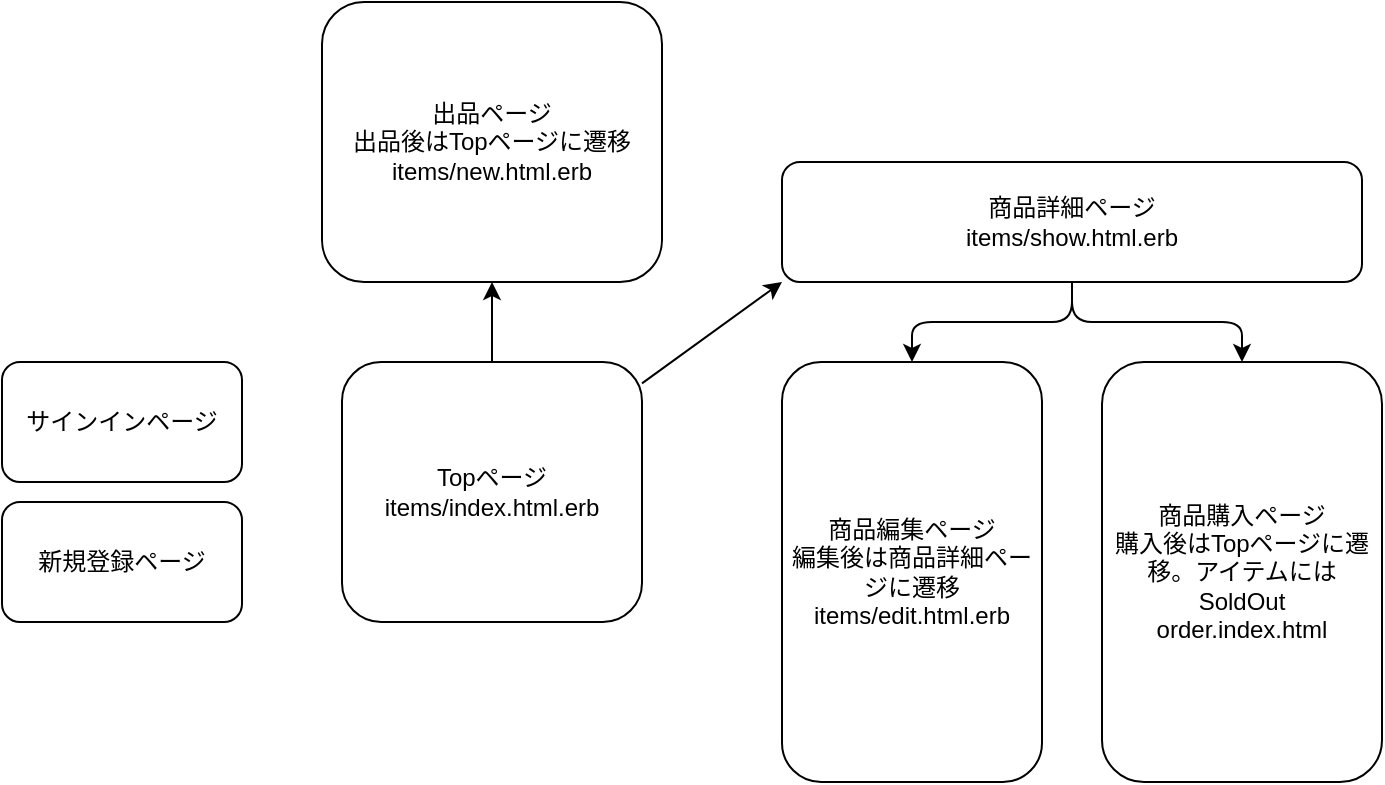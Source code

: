 <mxfile>
    <diagram id="LKlxxRDHtINEQZ7O_DLG" name="ページ1">
        <mxGraphModel dx="828" dy="546" grid="1" gridSize="10" guides="1" tooltips="1" connect="1" arrows="1" fold="1" page="1" pageScale="1" pageWidth="827" pageHeight="1169" math="0" shadow="0">
            <root>
                <mxCell id="0"/>
                <mxCell id="1" parent="0"/>
                <mxCell id="11" style="edgeStyle=none;html=1;entryX=0.5;entryY=1;entryDx=0;entryDy=0;" edge="1" parent="1" source="2" target="5">
                    <mxGeometry relative="1" as="geometry"/>
                </mxCell>
                <mxCell id="19" value="" style="edgeStyle=none;html=1;entryX=0;entryY=1;entryDx=0;entryDy=0;" edge="1" parent="1" source="2" target="6">
                    <mxGeometry relative="1" as="geometry"/>
                </mxCell>
                <mxCell id="2" value="Topページ&lt;br&gt;items/index.html.erb" style="rounded=1;whiteSpace=wrap;html=1;" vertex="1" parent="1">
                    <mxGeometry x="230" y="200" width="150" height="130" as="geometry"/>
                </mxCell>
                <mxCell id="3" value="サインインページ" style="rounded=1;whiteSpace=wrap;html=1;" vertex="1" parent="1">
                    <mxGeometry x="60" y="200" width="120" height="60" as="geometry"/>
                </mxCell>
                <mxCell id="4" value="新規登録ページ" style="rounded=1;whiteSpace=wrap;html=1;" vertex="1" parent="1">
                    <mxGeometry x="60" y="270" width="120" height="60" as="geometry"/>
                </mxCell>
                <mxCell id="5" value="出品ページ&lt;br&gt;出品後はTopページに遷移&lt;br&gt;items/new.html.erb&lt;br&gt;" style="rounded=1;whiteSpace=wrap;html=1;" vertex="1" parent="1">
                    <mxGeometry x="220" y="20" width="170" height="140" as="geometry"/>
                </mxCell>
                <mxCell id="22" style="edgeStyle=orthogonalEdgeStyle;html=1;entryX=0.5;entryY=0;entryDx=0;entryDy=0;" edge="1" parent="1" source="6" target="7">
                    <mxGeometry relative="1" as="geometry"/>
                </mxCell>
                <mxCell id="23" style="edgeStyle=orthogonalEdgeStyle;html=1;entryX=0.5;entryY=0;entryDx=0;entryDy=0;" edge="1" parent="1" source="6" target="8">
                    <mxGeometry relative="1" as="geometry"/>
                </mxCell>
                <mxCell id="6" value="商品詳細ページ&lt;br&gt;items/show.html.erb" style="rounded=1;whiteSpace=wrap;html=1;" vertex="1" parent="1">
                    <mxGeometry x="450" y="100" width="290" height="60" as="geometry"/>
                </mxCell>
                <mxCell id="7" value="商品編集ページ&lt;br&gt;編集後は商品詳細ページに遷移&lt;br&gt;items/edit.html.erb" style="rounded=1;whiteSpace=wrap;html=1;" vertex="1" parent="1">
                    <mxGeometry x="450" y="200" width="130" height="210" as="geometry"/>
                </mxCell>
                <mxCell id="8" value="商品購入ページ&lt;br&gt;購入後はTopページに遷移。アイテムにはSoldOut&lt;br&gt;order.index.html" style="rounded=1;whiteSpace=wrap;html=1;" vertex="1" parent="1">
                    <mxGeometry x="610" y="200" width="140" height="210" as="geometry"/>
                </mxCell>
            </root>
        </mxGraphModel>
    </diagram>
    <diagram id="ylYL11fd4KO1pm-ncf2v" name="ページ2">
        <mxGraphModel dx="828" dy="546" grid="1" gridSize="10" guides="1" tooltips="1" connect="1" arrows="1" fold="1" page="1" pageScale="1" pageWidth="827" pageHeight="1169" math="0" shadow="0">
            <root>
                <mxCell id="0"/>
                <mxCell id="1" parent="0"/>
                <mxCell id="1OHvHoBUi22OHXLOxnJn-1" value="Ordersテーブル 購入記録" style="shape=table;startSize=30;container=1;collapsible=1;childLayout=tableLayout;fixedRows=1;rowLines=0;fontStyle=1;align=center;resizeLast=1;" vertex="1" parent="1">
                    <mxGeometry x="510" y="80" width="230" height="150" as="geometry"/>
                </mxCell>
                <mxCell id="1OHvHoBUi22OHXLOxnJn-2" value="" style="shape=tableRow;horizontal=0;startSize=0;swimlaneHead=0;swimlaneBody=0;fillColor=none;collapsible=0;dropTarget=0;points=[[0,0.5],[1,0.5]];portConstraint=eastwest;top=0;left=0;right=0;bottom=1;" vertex="1" parent="1OHvHoBUi22OHXLOxnJn-1">
                    <mxGeometry y="30" width="230" height="30" as="geometry"/>
                </mxCell>
                <mxCell id="1OHvHoBUi22OHXLOxnJn-3" value="PK" style="shape=partialRectangle;connectable=0;fillColor=none;top=0;left=0;bottom=0;right=0;fontStyle=1;overflow=hidden;" vertex="1" parent="1OHvHoBUi22OHXLOxnJn-2">
                    <mxGeometry width="30" height="30" as="geometry">
                        <mxRectangle width="30" height="30" as="alternateBounds"/>
                    </mxGeometry>
                </mxCell>
                <mxCell id="1OHvHoBUi22OHXLOxnJn-4" value="UniqueID" style="shape=partialRectangle;connectable=0;fillColor=none;top=0;left=0;bottom=0;right=0;align=left;spacingLeft=6;fontStyle=5;overflow=hidden;" vertex="1" parent="1OHvHoBUi22OHXLOxnJn-2">
                    <mxGeometry x="30" width="200" height="30" as="geometry">
                        <mxRectangle width="200" height="30" as="alternateBounds"/>
                    </mxGeometry>
                </mxCell>
                <mxCell id="1OHvHoBUi22OHXLOxnJn-187" value="" style="shape=tableRow;horizontal=0;startSize=0;swimlaneHead=0;swimlaneBody=0;fillColor=none;collapsible=0;dropTarget=0;points=[[0,0.5],[1,0.5]];portConstraint=eastwest;top=0;left=0;right=0;bottom=0;" vertex="1" parent="1OHvHoBUi22OHXLOxnJn-1">
                    <mxGeometry y="60" width="230" height="30" as="geometry"/>
                </mxCell>
                <mxCell id="1OHvHoBUi22OHXLOxnJn-188" value="FK" style="shape=partialRectangle;connectable=0;fillColor=none;top=0;left=0;bottom=0;right=0;fontStyle=0;overflow=hidden;" vertex="1" parent="1OHvHoBUi22OHXLOxnJn-187">
                    <mxGeometry width="30" height="30" as="geometry">
                        <mxRectangle width="30" height="30" as="alternateBounds"/>
                    </mxGeometry>
                </mxCell>
                <mxCell id="1OHvHoBUi22OHXLOxnJn-189" value="users" style="shape=partialRectangle;connectable=0;fillColor=none;top=0;left=0;bottom=0;right=0;align=left;spacingLeft=6;fontStyle=0;overflow=hidden;" vertex="1" parent="1OHvHoBUi22OHXLOxnJn-187">
                    <mxGeometry x="30" width="200" height="30" as="geometry">
                        <mxRectangle width="200" height="30" as="alternateBounds"/>
                    </mxGeometry>
                </mxCell>
                <mxCell id="1OHvHoBUi22OHXLOxnJn-191" value="" style="shape=tableRow;horizontal=0;startSize=0;swimlaneHead=0;swimlaneBody=0;fillColor=none;collapsible=0;dropTarget=0;points=[[0,0.5],[1,0.5]];portConstraint=eastwest;top=0;left=0;right=0;bottom=0;" vertex="1" parent="1OHvHoBUi22OHXLOxnJn-1">
                    <mxGeometry y="90" width="230" height="30" as="geometry"/>
                </mxCell>
                <mxCell id="1OHvHoBUi22OHXLOxnJn-192" value="FK" style="shape=partialRectangle;connectable=0;fillColor=none;top=0;left=0;bottom=0;right=0;fontStyle=0;overflow=hidden;" vertex="1" parent="1OHvHoBUi22OHXLOxnJn-191">
                    <mxGeometry width="30" height="30" as="geometry">
                        <mxRectangle width="30" height="30" as="alternateBounds"/>
                    </mxGeometry>
                </mxCell>
                <mxCell id="1OHvHoBUi22OHXLOxnJn-193" value="items" style="shape=partialRectangle;connectable=0;fillColor=none;top=0;left=0;bottom=0;right=0;align=left;spacingLeft=6;fontStyle=0;overflow=hidden;" vertex="1" parent="1OHvHoBUi22OHXLOxnJn-191">
                    <mxGeometry x="30" width="200" height="30" as="geometry">
                        <mxRectangle width="200" height="30" as="alternateBounds"/>
                    </mxGeometry>
                </mxCell>
                <mxCell id="1OHvHoBUi22OHXLOxnJn-196" value="" style="shape=tableRow;horizontal=0;startSize=0;swimlaneHead=0;swimlaneBody=0;fillColor=none;collapsible=0;dropTarget=0;points=[[0,0.5],[1,0.5]];portConstraint=eastwest;top=0;left=0;right=0;bottom=0;" vertex="1" parent="1OHvHoBUi22OHXLOxnJn-1">
                    <mxGeometry y="120" width="230" height="30" as="geometry"/>
                </mxCell>
                <mxCell id="1OHvHoBUi22OHXLOxnJn-197" value="FK" style="shape=partialRectangle;connectable=0;fillColor=none;top=0;left=0;bottom=0;right=0;fontStyle=0;overflow=hidden;" vertex="1" parent="1OHvHoBUi22OHXLOxnJn-196">
                    <mxGeometry width="30" height="30" as="geometry">
                        <mxRectangle width="30" height="30" as="alternateBounds"/>
                    </mxGeometry>
                </mxCell>
                <mxCell id="1OHvHoBUi22OHXLOxnJn-198" value="address" style="shape=partialRectangle;connectable=0;fillColor=none;top=0;left=0;bottom=0;right=0;align=left;spacingLeft=6;fontStyle=0;overflow=hidden;" vertex="1" parent="1OHvHoBUi22OHXLOxnJn-196">
                    <mxGeometry x="30" width="200" height="30" as="geometry">
                        <mxRectangle width="200" height="30" as="alternateBounds"/>
                    </mxGeometry>
                </mxCell>
                <mxCell id="1OHvHoBUi22OHXLOxnJn-14" value="addressテーブル　発送先情報" style="shape=table;startSize=30;container=1;collapsible=1;childLayout=tableLayout;fixedRows=1;rowLines=0;fontStyle=1;align=center;resizeLast=1;" vertex="1" parent="1">
                    <mxGeometry x="480" y="330" width="210" height="250" as="geometry"/>
                </mxCell>
                <mxCell id="1OHvHoBUi22OHXLOxnJn-15" value="" style="shape=tableRow;horizontal=0;startSize=0;swimlaneHead=0;swimlaneBody=0;fillColor=none;collapsible=0;dropTarget=0;points=[[0,0.5],[1,0.5]];portConstraint=eastwest;top=0;left=0;right=0;bottom=1;" vertex="1" parent="1OHvHoBUi22OHXLOxnJn-14">
                    <mxGeometry y="30" width="210" height="30" as="geometry"/>
                </mxCell>
                <mxCell id="1OHvHoBUi22OHXLOxnJn-16" value="PK" style="shape=partialRectangle;connectable=0;fillColor=none;top=0;left=0;bottom=0;right=0;fontStyle=1;overflow=hidden;" vertex="1" parent="1OHvHoBUi22OHXLOxnJn-15">
                    <mxGeometry width="30" height="30" as="geometry">
                        <mxRectangle width="30" height="30" as="alternateBounds"/>
                    </mxGeometry>
                </mxCell>
                <mxCell id="1OHvHoBUi22OHXLOxnJn-17" value="UniqueID" style="shape=partialRectangle;connectable=0;fillColor=none;top=0;left=0;bottom=0;right=0;align=left;spacingLeft=6;fontStyle=5;overflow=hidden;" vertex="1" parent="1OHvHoBUi22OHXLOxnJn-15">
                    <mxGeometry x="30" width="180" height="30" as="geometry">
                        <mxRectangle width="180" height="30" as="alternateBounds"/>
                    </mxGeometry>
                </mxCell>
                <mxCell id="1OHvHoBUi22OHXLOxnJn-18" value="" style="shape=tableRow;horizontal=0;startSize=0;swimlaneHead=0;swimlaneBody=0;fillColor=none;collapsible=0;dropTarget=0;points=[[0,0.5],[1,0.5]];portConstraint=eastwest;top=0;left=0;right=0;bottom=0;" vertex="1" parent="1OHvHoBUi22OHXLOxnJn-14">
                    <mxGeometry y="60" width="210" height="30" as="geometry"/>
                </mxCell>
                <mxCell id="1OHvHoBUi22OHXLOxnJn-19" value="" style="shape=partialRectangle;connectable=0;fillColor=none;top=0;left=0;bottom=0;right=0;editable=1;overflow=hidden;" vertex="1" parent="1OHvHoBUi22OHXLOxnJn-18">
                    <mxGeometry width="30" height="30" as="geometry">
                        <mxRectangle width="30" height="30" as="alternateBounds"/>
                    </mxGeometry>
                </mxCell>
                <mxCell id="1OHvHoBUi22OHXLOxnJn-20" value="郵便番号" style="shape=partialRectangle;connectable=0;fillColor=none;top=0;left=0;bottom=0;right=0;align=left;spacingLeft=6;overflow=hidden;" vertex="1" parent="1OHvHoBUi22OHXLOxnJn-18">
                    <mxGeometry x="30" width="180" height="30" as="geometry">
                        <mxRectangle width="180" height="30" as="alternateBounds"/>
                    </mxGeometry>
                </mxCell>
                <mxCell id="1OHvHoBUi22OHXLOxnJn-24" value="" style="shape=tableRow;horizontal=0;startSize=0;swimlaneHead=0;swimlaneBody=0;fillColor=none;collapsible=0;dropTarget=0;points=[[0,0.5],[1,0.5]];portConstraint=eastwest;top=0;left=0;right=0;bottom=0;" vertex="1" parent="1OHvHoBUi22OHXLOxnJn-14">
                    <mxGeometry y="90" width="210" height="40" as="geometry"/>
                </mxCell>
                <mxCell id="1OHvHoBUi22OHXLOxnJn-25" value="" style="shape=partialRectangle;connectable=0;fillColor=none;top=0;left=0;bottom=0;right=0;editable=1;overflow=hidden;" vertex="1" parent="1OHvHoBUi22OHXLOxnJn-24">
                    <mxGeometry width="30" height="40" as="geometry">
                        <mxRectangle width="30" height="40" as="alternateBounds"/>
                    </mxGeometry>
                </mxCell>
                <mxCell id="1OHvHoBUi22OHXLOxnJn-26" value="都道府県" style="shape=partialRectangle;connectable=0;fillColor=none;top=0;left=0;bottom=0;right=0;align=left;spacingLeft=6;overflow=hidden;" vertex="1" parent="1OHvHoBUi22OHXLOxnJn-24">
                    <mxGeometry x="30" width="180" height="40" as="geometry">
                        <mxRectangle width="180" height="40" as="alternateBounds"/>
                    </mxGeometry>
                </mxCell>
                <mxCell id="1OHvHoBUi22OHXLOxnJn-29" value="" style="shape=tableRow;horizontal=0;startSize=0;swimlaneHead=0;swimlaneBody=0;fillColor=none;collapsible=0;dropTarget=0;points=[[0,0.5],[1,0.5]];portConstraint=eastwest;top=0;left=0;right=0;bottom=0;" vertex="1" parent="1OHvHoBUi22OHXLOxnJn-14">
                    <mxGeometry y="130" width="210" height="30" as="geometry"/>
                </mxCell>
                <mxCell id="1OHvHoBUi22OHXLOxnJn-30" value="" style="shape=partialRectangle;connectable=0;fillColor=none;top=0;left=0;bottom=0;right=0;editable=1;overflow=hidden;" vertex="1" parent="1OHvHoBUi22OHXLOxnJn-29">
                    <mxGeometry width="30" height="30" as="geometry">
                        <mxRectangle width="30" height="30" as="alternateBounds"/>
                    </mxGeometry>
                </mxCell>
                <mxCell id="1OHvHoBUi22OHXLOxnJn-31" value="市区町村" style="shape=partialRectangle;connectable=0;fillColor=none;top=0;left=0;bottom=0;right=0;align=left;spacingLeft=6;overflow=hidden;" vertex="1" parent="1OHvHoBUi22OHXLOxnJn-29">
                    <mxGeometry x="30" width="180" height="30" as="geometry">
                        <mxRectangle width="180" height="30" as="alternateBounds"/>
                    </mxGeometry>
                </mxCell>
                <mxCell id="1OHvHoBUi22OHXLOxnJn-33" value="" style="shape=tableRow;horizontal=0;startSize=0;swimlaneHead=0;swimlaneBody=0;fillColor=none;collapsible=0;dropTarget=0;points=[[0,0.5],[1,0.5]];portConstraint=eastwest;top=0;left=0;right=0;bottom=0;" vertex="1" parent="1OHvHoBUi22OHXLOxnJn-14">
                    <mxGeometry y="160" width="210" height="30" as="geometry"/>
                </mxCell>
                <mxCell id="1OHvHoBUi22OHXLOxnJn-34" value="" style="shape=partialRectangle;connectable=0;fillColor=none;top=0;left=0;bottom=0;right=0;editable=1;overflow=hidden;" vertex="1" parent="1OHvHoBUi22OHXLOxnJn-33">
                    <mxGeometry width="30" height="30" as="geometry">
                        <mxRectangle width="30" height="30" as="alternateBounds"/>
                    </mxGeometry>
                </mxCell>
                <mxCell id="1OHvHoBUi22OHXLOxnJn-35" value="番地" style="shape=partialRectangle;connectable=0;fillColor=none;top=0;left=0;bottom=0;right=0;align=left;spacingLeft=6;overflow=hidden;" vertex="1" parent="1OHvHoBUi22OHXLOxnJn-33">
                    <mxGeometry x="30" width="180" height="30" as="geometry">
                        <mxRectangle width="180" height="30" as="alternateBounds"/>
                    </mxGeometry>
                </mxCell>
                <mxCell id="1OHvHoBUi22OHXLOxnJn-41" value="" style="shape=tableRow;horizontal=0;startSize=0;swimlaneHead=0;swimlaneBody=0;fillColor=none;collapsible=0;dropTarget=0;points=[[0,0.5],[1,0.5]];portConstraint=eastwest;top=0;left=0;right=0;bottom=0;" vertex="1" parent="1OHvHoBUi22OHXLOxnJn-14">
                    <mxGeometry y="190" width="210" height="30" as="geometry"/>
                </mxCell>
                <mxCell id="1OHvHoBUi22OHXLOxnJn-42" value="" style="shape=partialRectangle;connectable=0;fillColor=none;top=0;left=0;bottom=0;right=0;editable=1;overflow=hidden;" vertex="1" parent="1OHvHoBUi22OHXLOxnJn-41">
                    <mxGeometry width="30" height="30" as="geometry">
                        <mxRectangle width="30" height="30" as="alternateBounds"/>
                    </mxGeometry>
                </mxCell>
                <mxCell id="1OHvHoBUi22OHXLOxnJn-43" value="建物名(任意)" style="shape=partialRectangle;connectable=0;fillColor=none;top=0;left=0;bottom=0;right=0;align=left;spacingLeft=6;overflow=hidden;" vertex="1" parent="1OHvHoBUi22OHXLOxnJn-41">
                    <mxGeometry x="30" width="180" height="30" as="geometry">
                        <mxRectangle width="180" height="30" as="alternateBounds"/>
                    </mxGeometry>
                </mxCell>
                <mxCell id="1OHvHoBUi22OHXLOxnJn-37" value="" style="shape=tableRow;horizontal=0;startSize=0;swimlaneHead=0;swimlaneBody=0;fillColor=none;collapsible=0;dropTarget=0;points=[[0,0.5],[1,0.5]];portConstraint=eastwest;top=0;left=0;right=0;bottom=0;" vertex="1" parent="1OHvHoBUi22OHXLOxnJn-14">
                    <mxGeometry y="220" width="210" height="30" as="geometry"/>
                </mxCell>
                <mxCell id="1OHvHoBUi22OHXLOxnJn-38" value="" style="shape=partialRectangle;connectable=0;fillColor=none;top=0;left=0;bottom=0;right=0;editable=1;overflow=hidden;" vertex="1" parent="1OHvHoBUi22OHXLOxnJn-37">
                    <mxGeometry width="30" height="30" as="geometry">
                        <mxRectangle width="30" height="30" as="alternateBounds"/>
                    </mxGeometry>
                </mxCell>
                <mxCell id="1OHvHoBUi22OHXLOxnJn-39" value="電話番号" style="shape=partialRectangle;connectable=0;fillColor=none;top=0;left=0;bottom=0;right=0;align=left;spacingLeft=6;overflow=hidden;" vertex="1" parent="1OHvHoBUi22OHXLOxnJn-37">
                    <mxGeometry x="30" width="180" height="30" as="geometry">
                        <mxRectangle width="180" height="30" as="alternateBounds"/>
                    </mxGeometry>
                </mxCell>
                <mxCell id="1OHvHoBUi22OHXLOxnJn-44" value="配送先の住所情報は購入の都度入力。&lt;br&gt;" style="rounded=0;whiteSpace=wrap;html=1;" vertex="1" parent="1">
                    <mxGeometry x="690" y="330" width="120" height="250" as="geometry"/>
                </mxCell>
                <mxCell id="1OHvHoBUi22OHXLOxnJn-45" value="usersテーブル" style="shape=table;startSize=30;container=1;collapsible=1;childLayout=tableLayout;fixedRows=1;rowLines=0;fontStyle=1;align=center;resizeLast=1;" vertex="1" parent="1">
                    <mxGeometry x="30" y="80" width="180" height="300" as="geometry"/>
                </mxCell>
                <mxCell id="1OHvHoBUi22OHXLOxnJn-46" value="" style="shape=tableRow;horizontal=0;startSize=0;swimlaneHead=0;swimlaneBody=0;fillColor=none;collapsible=0;dropTarget=0;points=[[0,0.5],[1,0.5]];portConstraint=eastwest;top=0;left=0;right=0;bottom=1;" vertex="1" parent="1OHvHoBUi22OHXLOxnJn-45">
                    <mxGeometry y="30" width="180" height="30" as="geometry"/>
                </mxCell>
                <mxCell id="1OHvHoBUi22OHXLOxnJn-47" value="PK" style="shape=partialRectangle;connectable=0;fillColor=none;top=0;left=0;bottom=0;right=0;fontStyle=1;overflow=hidden;" vertex="1" parent="1OHvHoBUi22OHXLOxnJn-46">
                    <mxGeometry width="30" height="30" as="geometry">
                        <mxRectangle width="30" height="30" as="alternateBounds"/>
                    </mxGeometry>
                </mxCell>
                <mxCell id="1OHvHoBUi22OHXLOxnJn-48" value="UniqueID" style="shape=partialRectangle;connectable=0;fillColor=none;top=0;left=0;bottom=0;right=0;align=left;spacingLeft=6;fontStyle=5;overflow=hidden;" vertex="1" parent="1OHvHoBUi22OHXLOxnJn-46">
                    <mxGeometry x="30" width="150" height="30" as="geometry">
                        <mxRectangle width="150" height="30" as="alternateBounds"/>
                    </mxGeometry>
                </mxCell>
                <mxCell id="1OHvHoBUi22OHXLOxnJn-52" value="" style="shape=tableRow;horizontal=0;startSize=0;swimlaneHead=0;swimlaneBody=0;fillColor=none;collapsible=0;dropTarget=0;points=[[0,0.5],[1,0.5]];portConstraint=eastwest;top=0;left=0;right=0;bottom=0;" vertex="1" parent="1OHvHoBUi22OHXLOxnJn-45">
                    <mxGeometry y="60" width="180" height="30" as="geometry"/>
                </mxCell>
                <mxCell id="1OHvHoBUi22OHXLOxnJn-53" value="" style="shape=partialRectangle;connectable=0;fillColor=none;top=0;left=0;bottom=0;right=0;editable=1;overflow=hidden;" vertex="1" parent="1OHvHoBUi22OHXLOxnJn-52">
                    <mxGeometry width="30" height="30" as="geometry">
                        <mxRectangle width="30" height="30" as="alternateBounds"/>
                    </mxGeometry>
                </mxCell>
                <mxCell id="1OHvHoBUi22OHXLOxnJn-54" value="nickname" style="shape=partialRectangle;connectable=0;fillColor=none;top=0;left=0;bottom=0;right=0;align=left;spacingLeft=6;overflow=hidden;" vertex="1" parent="1OHvHoBUi22OHXLOxnJn-52">
                    <mxGeometry x="30" width="150" height="30" as="geometry">
                        <mxRectangle width="150" height="30" as="alternateBounds"/>
                    </mxGeometry>
                </mxCell>
                <mxCell id="1OHvHoBUi22OHXLOxnJn-55" value="" style="shape=tableRow;horizontal=0;startSize=0;swimlaneHead=0;swimlaneBody=0;fillColor=none;collapsible=0;dropTarget=0;points=[[0,0.5],[1,0.5]];portConstraint=eastwest;top=0;left=0;right=0;bottom=0;" vertex="1" parent="1OHvHoBUi22OHXLOxnJn-45">
                    <mxGeometry y="90" width="180" height="30" as="geometry"/>
                </mxCell>
                <mxCell id="1OHvHoBUi22OHXLOxnJn-56" value="" style="shape=partialRectangle;connectable=0;fillColor=none;top=0;left=0;bottom=0;right=0;editable=1;overflow=hidden;" vertex="1" parent="1OHvHoBUi22OHXLOxnJn-55">
                    <mxGeometry width="30" height="30" as="geometry">
                        <mxRectangle width="30" height="30" as="alternateBounds"/>
                    </mxGeometry>
                </mxCell>
                <mxCell id="1OHvHoBUi22OHXLOxnJn-57" value="email" style="shape=partialRectangle;connectable=0;fillColor=none;top=0;left=0;bottom=0;right=0;align=left;spacingLeft=6;overflow=hidden;" vertex="1" parent="1OHvHoBUi22OHXLOxnJn-55">
                    <mxGeometry x="30" width="150" height="30" as="geometry">
                        <mxRectangle width="150" height="30" as="alternateBounds"/>
                    </mxGeometry>
                </mxCell>
                <mxCell id="1OHvHoBUi22OHXLOxnJn-64" value="" style="shape=tableRow;horizontal=0;startSize=0;swimlaneHead=0;swimlaneBody=0;fillColor=none;collapsible=0;dropTarget=0;points=[[0,0.5],[1,0.5]];portConstraint=eastwest;top=0;left=0;right=0;bottom=0;" vertex="1" parent="1OHvHoBUi22OHXLOxnJn-45">
                    <mxGeometry y="120" width="180" height="30" as="geometry"/>
                </mxCell>
                <mxCell id="1OHvHoBUi22OHXLOxnJn-65" value="" style="shape=partialRectangle;connectable=0;fillColor=none;top=0;left=0;bottom=0;right=0;editable=1;overflow=hidden;" vertex="1" parent="1OHvHoBUi22OHXLOxnJn-64">
                    <mxGeometry width="30" height="30" as="geometry">
                        <mxRectangle width="30" height="30" as="alternateBounds"/>
                    </mxGeometry>
                </mxCell>
                <mxCell id="1OHvHoBUi22OHXLOxnJn-66" value="encrypted_password" style="shape=partialRectangle;connectable=0;fillColor=none;top=0;left=0;bottom=0;right=0;align=left;spacingLeft=6;overflow=hidden;" vertex="1" parent="1OHvHoBUi22OHXLOxnJn-64">
                    <mxGeometry x="30" width="150" height="30" as="geometry">
                        <mxRectangle width="150" height="30" as="alternateBounds"/>
                    </mxGeometry>
                </mxCell>
                <mxCell id="1OHvHoBUi22OHXLOxnJn-72" value="" style="shape=tableRow;horizontal=0;startSize=0;swimlaneHead=0;swimlaneBody=0;fillColor=none;collapsible=0;dropTarget=0;points=[[0,0.5],[1,0.5]];portConstraint=eastwest;top=0;left=0;right=0;bottom=0;" vertex="1" parent="1OHvHoBUi22OHXLOxnJn-45">
                    <mxGeometry y="150" width="180" height="30" as="geometry"/>
                </mxCell>
                <mxCell id="1OHvHoBUi22OHXLOxnJn-73" value="" style="shape=partialRectangle;connectable=0;fillColor=none;top=0;left=0;bottom=0;right=0;editable=1;overflow=hidden;" vertex="1" parent="1OHvHoBUi22OHXLOxnJn-72">
                    <mxGeometry width="30" height="30" as="geometry">
                        <mxRectangle width="30" height="30" as="alternateBounds"/>
                    </mxGeometry>
                </mxCell>
                <mxCell id="1OHvHoBUi22OHXLOxnJn-74" value="last_name" style="shape=partialRectangle;connectable=0;fillColor=none;top=0;left=0;bottom=0;right=0;align=left;spacingLeft=6;overflow=hidden;" vertex="1" parent="1OHvHoBUi22OHXLOxnJn-72">
                    <mxGeometry x="30" width="150" height="30" as="geometry">
                        <mxRectangle width="150" height="30" as="alternateBounds"/>
                    </mxGeometry>
                </mxCell>
                <mxCell id="1OHvHoBUi22OHXLOxnJn-76" value="" style="shape=tableRow;horizontal=0;startSize=0;swimlaneHead=0;swimlaneBody=0;fillColor=none;collapsible=0;dropTarget=0;points=[[0,0.5],[1,0.5]];portConstraint=eastwest;top=0;left=0;right=0;bottom=0;" vertex="1" parent="1OHvHoBUi22OHXLOxnJn-45">
                    <mxGeometry y="180" width="180" height="30" as="geometry"/>
                </mxCell>
                <mxCell id="1OHvHoBUi22OHXLOxnJn-77" value="" style="shape=partialRectangle;connectable=0;fillColor=none;top=0;left=0;bottom=0;right=0;editable=1;overflow=hidden;" vertex="1" parent="1OHvHoBUi22OHXLOxnJn-76">
                    <mxGeometry width="30" height="30" as="geometry">
                        <mxRectangle width="30" height="30" as="alternateBounds"/>
                    </mxGeometry>
                </mxCell>
                <mxCell id="1OHvHoBUi22OHXLOxnJn-78" value="first_name" style="shape=partialRectangle;connectable=0;fillColor=none;top=0;left=0;bottom=0;right=0;align=left;spacingLeft=6;overflow=hidden;" vertex="1" parent="1OHvHoBUi22OHXLOxnJn-76">
                    <mxGeometry x="30" width="150" height="30" as="geometry">
                        <mxRectangle width="150" height="30" as="alternateBounds"/>
                    </mxGeometry>
                </mxCell>
                <mxCell id="1OHvHoBUi22OHXLOxnJn-80" value="" style="shape=tableRow;horizontal=0;startSize=0;swimlaneHead=0;swimlaneBody=0;fillColor=none;collapsible=0;dropTarget=0;points=[[0,0.5],[1,0.5]];portConstraint=eastwest;top=0;left=0;right=0;bottom=0;" vertex="1" parent="1OHvHoBUi22OHXLOxnJn-45">
                    <mxGeometry y="210" width="180" height="30" as="geometry"/>
                </mxCell>
                <mxCell id="1OHvHoBUi22OHXLOxnJn-81" value="" style="shape=partialRectangle;connectable=0;fillColor=none;top=0;left=0;bottom=0;right=0;editable=1;overflow=hidden;" vertex="1" parent="1OHvHoBUi22OHXLOxnJn-80">
                    <mxGeometry width="30" height="30" as="geometry">
                        <mxRectangle width="30" height="30" as="alternateBounds"/>
                    </mxGeometry>
                </mxCell>
                <mxCell id="1OHvHoBUi22OHXLOxnJn-82" value="last_name_kana" style="shape=partialRectangle;connectable=0;fillColor=none;top=0;left=0;bottom=0;right=0;align=left;spacingLeft=6;overflow=hidden;" vertex="1" parent="1OHvHoBUi22OHXLOxnJn-80">
                    <mxGeometry x="30" width="150" height="30" as="geometry">
                        <mxRectangle width="150" height="30" as="alternateBounds"/>
                    </mxGeometry>
                </mxCell>
                <mxCell id="1OHvHoBUi22OHXLOxnJn-68" value="" style="shape=tableRow;horizontal=0;startSize=0;swimlaneHead=0;swimlaneBody=0;fillColor=none;collapsible=0;dropTarget=0;points=[[0,0.5],[1,0.5]];portConstraint=eastwest;top=0;left=0;right=0;bottom=0;" vertex="1" parent="1OHvHoBUi22OHXLOxnJn-45">
                    <mxGeometry y="240" width="180" height="30" as="geometry"/>
                </mxCell>
                <mxCell id="1OHvHoBUi22OHXLOxnJn-69" value="" style="shape=partialRectangle;connectable=0;fillColor=none;top=0;left=0;bottom=0;right=0;editable=1;overflow=hidden;" vertex="1" parent="1OHvHoBUi22OHXLOxnJn-68">
                    <mxGeometry width="30" height="30" as="geometry">
                        <mxRectangle width="30" height="30" as="alternateBounds"/>
                    </mxGeometry>
                </mxCell>
                <mxCell id="1OHvHoBUi22OHXLOxnJn-70" value="first_name_kana" style="shape=partialRectangle;connectable=0;fillColor=none;top=0;left=0;bottom=0;right=0;align=left;spacingLeft=6;overflow=hidden;" vertex="1" parent="1OHvHoBUi22OHXLOxnJn-68">
                    <mxGeometry x="30" width="150" height="30" as="geometry">
                        <mxRectangle width="150" height="30" as="alternateBounds"/>
                    </mxGeometry>
                </mxCell>
                <mxCell id="1OHvHoBUi22OHXLOxnJn-84" value="" style="shape=tableRow;horizontal=0;startSize=0;swimlaneHead=0;swimlaneBody=0;fillColor=none;collapsible=0;dropTarget=0;points=[[0,0.5],[1,0.5]];portConstraint=eastwest;top=0;left=0;right=0;bottom=0;" vertex="1" parent="1OHvHoBUi22OHXLOxnJn-45">
                    <mxGeometry y="270" width="180" height="30" as="geometry"/>
                </mxCell>
                <mxCell id="1OHvHoBUi22OHXLOxnJn-85" value="" style="shape=partialRectangle;connectable=0;fillColor=none;top=0;left=0;bottom=0;right=0;editable=1;overflow=hidden;" vertex="1" parent="1OHvHoBUi22OHXLOxnJn-84">
                    <mxGeometry width="30" height="30" as="geometry">
                        <mxRectangle width="30" height="30" as="alternateBounds"/>
                    </mxGeometry>
                </mxCell>
                <mxCell id="1OHvHoBUi22OHXLOxnJn-86" value="date_of_birth" style="shape=partialRectangle;connectable=0;fillColor=none;top=0;left=0;bottom=0;right=0;align=left;spacingLeft=6;overflow=hidden;" vertex="1" parent="1OHvHoBUi22OHXLOxnJn-84">
                    <mxGeometry x="30" width="150" height="30" as="geometry">
                        <mxRectangle width="150" height="30" as="alternateBounds"/>
                    </mxGeometry>
                </mxCell>
                <mxCell id="1OHvHoBUi22OHXLOxnJn-145" value="itemsテーブル" style="shape=table;startSize=30;container=1;collapsible=1;childLayout=tableLayout;fixedRows=1;rowLines=0;fontStyle=1;align=center;resizeLast=1;" vertex="1" parent="1">
                    <mxGeometry x="250" y="80" width="180" height="330" as="geometry"/>
                </mxCell>
                <mxCell id="1OHvHoBUi22OHXLOxnJn-146" value="" style="shape=tableRow;horizontal=0;startSize=0;swimlaneHead=0;swimlaneBody=0;fillColor=none;collapsible=0;dropTarget=0;points=[[0,0.5],[1,0.5]];portConstraint=eastwest;top=0;left=0;right=0;bottom=1;" vertex="1" parent="1OHvHoBUi22OHXLOxnJn-145">
                    <mxGeometry y="30" width="180" height="30" as="geometry"/>
                </mxCell>
                <mxCell id="1OHvHoBUi22OHXLOxnJn-147" value="PK" style="shape=partialRectangle;connectable=0;fillColor=none;top=0;left=0;bottom=0;right=0;fontStyle=1;overflow=hidden;" vertex="1" parent="1OHvHoBUi22OHXLOxnJn-146">
                    <mxGeometry width="30" height="30" as="geometry">
                        <mxRectangle width="30" height="30" as="alternateBounds"/>
                    </mxGeometry>
                </mxCell>
                <mxCell id="1OHvHoBUi22OHXLOxnJn-148" value="UniqueID" style="shape=partialRectangle;connectable=0;fillColor=none;top=0;left=0;bottom=0;right=0;align=left;spacingLeft=6;fontStyle=5;overflow=hidden;" vertex="1" parent="1OHvHoBUi22OHXLOxnJn-146">
                    <mxGeometry x="30" width="150" height="30" as="geometry">
                        <mxRectangle width="150" height="30" as="alternateBounds"/>
                    </mxGeometry>
                </mxCell>
                <mxCell id="1OHvHoBUi22OHXLOxnJn-149" value="" style="shape=tableRow;horizontal=0;startSize=0;swimlaneHead=0;swimlaneBody=0;fillColor=none;collapsible=0;dropTarget=0;points=[[0,0.5],[1,0.5]];portConstraint=eastwest;top=0;left=0;right=0;bottom=0;" vertex="1" parent="1OHvHoBUi22OHXLOxnJn-145">
                    <mxGeometry y="60" width="180" height="30" as="geometry"/>
                </mxCell>
                <mxCell id="1OHvHoBUi22OHXLOxnJn-150" value="" style="shape=partialRectangle;connectable=0;fillColor=none;top=0;left=0;bottom=0;right=0;editable=1;overflow=hidden;" vertex="1" parent="1OHvHoBUi22OHXLOxnJn-149">
                    <mxGeometry width="30" height="30" as="geometry">
                        <mxRectangle width="30" height="30" as="alternateBounds"/>
                    </mxGeometry>
                </mxCell>
                <mxCell id="1OHvHoBUi22OHXLOxnJn-151" value="name" style="shape=partialRectangle;connectable=0;fillColor=none;top=0;left=0;bottom=0;right=0;align=left;spacingLeft=6;overflow=hidden;" vertex="1" parent="1OHvHoBUi22OHXLOxnJn-149">
                    <mxGeometry x="30" width="150" height="30" as="geometry">
                        <mxRectangle width="150" height="30" as="alternateBounds"/>
                    </mxGeometry>
                </mxCell>
                <mxCell id="1OHvHoBUi22OHXLOxnJn-152" value="" style="shape=tableRow;horizontal=0;startSize=0;swimlaneHead=0;swimlaneBody=0;fillColor=none;collapsible=0;dropTarget=0;points=[[0,0.5],[1,0.5]];portConstraint=eastwest;top=0;left=0;right=0;bottom=0;" vertex="1" parent="1OHvHoBUi22OHXLOxnJn-145">
                    <mxGeometry y="90" width="180" height="30" as="geometry"/>
                </mxCell>
                <mxCell id="1OHvHoBUi22OHXLOxnJn-153" value="" style="shape=partialRectangle;connectable=0;fillColor=none;top=0;left=0;bottom=0;right=0;editable=1;overflow=hidden;" vertex="1" parent="1OHvHoBUi22OHXLOxnJn-152">
                    <mxGeometry width="30" height="30" as="geometry">
                        <mxRectangle width="30" height="30" as="alternateBounds"/>
                    </mxGeometry>
                </mxCell>
                <mxCell id="1OHvHoBUi22OHXLOxnJn-154" value="descritption" style="shape=partialRectangle;connectable=0;fillColor=none;top=0;left=0;bottom=0;right=0;align=left;spacingLeft=6;overflow=hidden;" vertex="1" parent="1OHvHoBUi22OHXLOxnJn-152">
                    <mxGeometry x="30" width="150" height="30" as="geometry">
                        <mxRectangle width="150" height="30" as="alternateBounds"/>
                    </mxGeometry>
                </mxCell>
                <mxCell id="1OHvHoBUi22OHXLOxnJn-159" value="" style="shape=tableRow;horizontal=0;startSize=0;swimlaneHead=0;swimlaneBody=0;fillColor=none;collapsible=0;dropTarget=0;points=[[0,0.5],[1,0.5]];portConstraint=eastwest;top=0;left=0;right=0;bottom=0;" vertex="1" parent="1OHvHoBUi22OHXLOxnJn-145">
                    <mxGeometry y="120" width="180" height="30" as="geometry"/>
                </mxCell>
                <mxCell id="1OHvHoBUi22OHXLOxnJn-160" value="" style="shape=partialRectangle;connectable=0;fillColor=none;top=0;left=0;bottom=0;right=0;editable=1;overflow=hidden;" vertex="1" parent="1OHvHoBUi22OHXLOxnJn-159">
                    <mxGeometry width="30" height="30" as="geometry">
                        <mxRectangle width="30" height="30" as="alternateBounds"/>
                    </mxGeometry>
                </mxCell>
                <mxCell id="1OHvHoBUi22OHXLOxnJn-161" value="price" style="shape=partialRectangle;connectable=0;fillColor=none;top=0;left=0;bottom=0;right=0;align=left;spacingLeft=6;overflow=hidden;" vertex="1" parent="1OHvHoBUi22OHXLOxnJn-159">
                    <mxGeometry x="30" width="150" height="30" as="geometry">
                        <mxRectangle width="150" height="30" as="alternateBounds"/>
                    </mxGeometry>
                </mxCell>
                <mxCell id="1OHvHoBUi22OHXLOxnJn-163" value="" style="shape=tableRow;horizontal=0;startSize=0;swimlaneHead=0;swimlaneBody=0;fillColor=none;collapsible=0;dropTarget=0;points=[[0,0.5],[1,0.5]];portConstraint=eastwest;top=0;left=0;right=0;bottom=0;" vertex="1" parent="1OHvHoBUi22OHXLOxnJn-145">
                    <mxGeometry y="150" width="180" height="30" as="geometry"/>
                </mxCell>
                <mxCell id="1OHvHoBUi22OHXLOxnJn-164" value="" style="shape=partialRectangle;connectable=0;fillColor=none;top=0;left=0;bottom=0;right=0;editable=1;overflow=hidden;" vertex="1" parent="1OHvHoBUi22OHXLOxnJn-163">
                    <mxGeometry width="30" height="30" as="geometry">
                        <mxRectangle width="30" height="30" as="alternateBounds"/>
                    </mxGeometry>
                </mxCell>
                <mxCell id="1OHvHoBUi22OHXLOxnJn-165" value="category_id" style="shape=partialRectangle;connectable=0;fillColor=none;top=0;left=0;bottom=0;right=0;align=left;spacingLeft=6;overflow=hidden;" vertex="1" parent="1OHvHoBUi22OHXLOxnJn-163">
                    <mxGeometry x="30" width="150" height="30" as="geometry">
                        <mxRectangle width="150" height="30" as="alternateBounds"/>
                    </mxGeometry>
                </mxCell>
                <mxCell id="1OHvHoBUi22OHXLOxnJn-167" value="" style="shape=tableRow;horizontal=0;startSize=0;swimlaneHead=0;swimlaneBody=0;fillColor=none;collapsible=0;dropTarget=0;points=[[0,0.5],[1,0.5]];portConstraint=eastwest;top=0;left=0;right=0;bottom=0;" vertex="1" parent="1OHvHoBUi22OHXLOxnJn-145">
                    <mxGeometry y="180" width="180" height="30" as="geometry"/>
                </mxCell>
                <mxCell id="1OHvHoBUi22OHXLOxnJn-168" value="" style="shape=partialRectangle;connectable=0;fillColor=none;top=0;left=0;bottom=0;right=0;editable=1;overflow=hidden;" vertex="1" parent="1OHvHoBUi22OHXLOxnJn-167">
                    <mxGeometry width="30" height="30" as="geometry">
                        <mxRectangle width="30" height="30" as="alternateBounds"/>
                    </mxGeometry>
                </mxCell>
                <mxCell id="1OHvHoBUi22OHXLOxnJn-169" value="condition_id" style="shape=partialRectangle;connectable=0;fillColor=none;top=0;left=0;bottom=0;right=0;align=left;spacingLeft=6;overflow=hidden;" vertex="1" parent="1OHvHoBUi22OHXLOxnJn-167">
                    <mxGeometry x="30" width="150" height="30" as="geometry">
                        <mxRectangle width="150" height="30" as="alternateBounds"/>
                    </mxGeometry>
                </mxCell>
                <mxCell id="1OHvHoBUi22OHXLOxnJn-171" value="" style="shape=tableRow;horizontal=0;startSize=0;swimlaneHead=0;swimlaneBody=0;fillColor=none;collapsible=0;dropTarget=0;points=[[0,0.5],[1,0.5]];portConstraint=eastwest;top=0;left=0;right=0;bottom=0;" vertex="1" parent="1OHvHoBUi22OHXLOxnJn-145">
                    <mxGeometry y="210" width="180" height="30" as="geometry"/>
                </mxCell>
                <mxCell id="1OHvHoBUi22OHXLOxnJn-172" value="" style="shape=partialRectangle;connectable=0;fillColor=none;top=0;left=0;bottom=0;right=0;editable=1;overflow=hidden;" vertex="1" parent="1OHvHoBUi22OHXLOxnJn-171">
                    <mxGeometry width="30" height="30" as="geometry">
                        <mxRectangle width="30" height="30" as="alternateBounds"/>
                    </mxGeometry>
                </mxCell>
                <mxCell id="1OHvHoBUi22OHXLOxnJn-173" value="shipping_charge_id" style="shape=partialRectangle;connectable=0;fillColor=none;top=0;left=0;bottom=0;right=0;align=left;spacingLeft=6;overflow=hidden;" vertex="1" parent="1OHvHoBUi22OHXLOxnJn-171">
                    <mxGeometry x="30" width="150" height="30" as="geometry">
                        <mxRectangle width="150" height="30" as="alternateBounds"/>
                    </mxGeometry>
                </mxCell>
                <mxCell id="1OHvHoBUi22OHXLOxnJn-175" value="" style="shape=tableRow;horizontal=0;startSize=0;swimlaneHead=0;swimlaneBody=0;fillColor=none;collapsible=0;dropTarget=0;points=[[0,0.5],[1,0.5]];portConstraint=eastwest;top=0;left=0;right=0;bottom=0;" vertex="1" parent="1OHvHoBUi22OHXLOxnJn-145">
                    <mxGeometry y="240" width="180" height="30" as="geometry"/>
                </mxCell>
                <mxCell id="1OHvHoBUi22OHXLOxnJn-176" value="" style="shape=partialRectangle;connectable=0;fillColor=none;top=0;left=0;bottom=0;right=0;editable=1;overflow=hidden;" vertex="1" parent="1OHvHoBUi22OHXLOxnJn-175">
                    <mxGeometry width="30" height="30" as="geometry">
                        <mxRectangle width="30" height="30" as="alternateBounds"/>
                    </mxGeometry>
                </mxCell>
                <mxCell id="1OHvHoBUi22OHXLOxnJn-177" value="shipping_date_id" style="shape=partialRectangle;connectable=0;fillColor=none;top=0;left=0;bottom=0;right=0;align=left;spacingLeft=6;overflow=hidden;" vertex="1" parent="1OHvHoBUi22OHXLOxnJn-175">
                    <mxGeometry x="30" width="150" height="30" as="geometry">
                        <mxRectangle width="150" height="30" as="alternateBounds"/>
                    </mxGeometry>
                </mxCell>
                <mxCell id="1OHvHoBUi22OHXLOxnJn-155" value="" style="shape=tableRow;horizontal=0;startSize=0;swimlaneHead=0;swimlaneBody=0;fillColor=none;collapsible=0;dropTarget=0;points=[[0,0.5],[1,0.5]];portConstraint=eastwest;top=0;left=0;right=0;bottom=0;" vertex="1" parent="1OHvHoBUi22OHXLOxnJn-145">
                    <mxGeometry y="270" width="180" height="30" as="geometry"/>
                </mxCell>
                <mxCell id="1OHvHoBUi22OHXLOxnJn-156" value="" style="shape=partialRectangle;connectable=0;fillColor=none;top=0;left=0;bottom=0;right=0;editable=1;overflow=hidden;" vertex="1" parent="1OHvHoBUi22OHXLOxnJn-155">
                    <mxGeometry width="30" height="30" as="geometry">
                        <mxRectangle width="30" height="30" as="alternateBounds"/>
                    </mxGeometry>
                </mxCell>
                <mxCell id="1OHvHoBUi22OHXLOxnJn-157" value="prefecture_id" style="shape=partialRectangle;connectable=0;fillColor=none;top=0;left=0;bottom=0;right=0;align=left;spacingLeft=6;overflow=hidden;" vertex="1" parent="1OHvHoBUi22OHXLOxnJn-155">
                    <mxGeometry x="30" width="150" height="30" as="geometry">
                        <mxRectangle width="150" height="30" as="alternateBounds"/>
                    </mxGeometry>
                </mxCell>
                <mxCell id="1OHvHoBUi22OHXLOxnJn-183" value="" style="shape=tableRow;horizontal=0;startSize=0;swimlaneHead=0;swimlaneBody=0;fillColor=none;collapsible=0;dropTarget=0;points=[[0,0.5],[1,0.5]];portConstraint=eastwest;top=0;left=0;right=0;bottom=0;" vertex="1" parent="1OHvHoBUi22OHXLOxnJn-145">
                    <mxGeometry y="300" width="180" height="30" as="geometry"/>
                </mxCell>
                <mxCell id="1OHvHoBUi22OHXLOxnJn-184" value="FK" style="shape=partialRectangle;connectable=0;fillColor=none;top=0;left=0;bottom=0;right=0;fontStyle=0;overflow=hidden;" vertex="1" parent="1OHvHoBUi22OHXLOxnJn-183">
                    <mxGeometry width="30" height="30" as="geometry">
                        <mxRectangle width="30" height="30" as="alternateBounds"/>
                    </mxGeometry>
                </mxCell>
                <mxCell id="1OHvHoBUi22OHXLOxnJn-185" value="user" style="shape=partialRectangle;connectable=0;fillColor=none;top=0;left=0;bottom=0;right=0;align=left;spacingLeft=6;fontStyle=0;overflow=hidden;" vertex="1" parent="1OHvHoBUi22OHXLOxnJn-183">
                    <mxGeometry x="30" width="150" height="30" as="geometry">
                        <mxRectangle width="150" height="30" as="alternateBounds"/>
                    </mxGeometry>
                </mxCell>
            </root>
        </mxGraphModel>
    </diagram>
</mxfile>